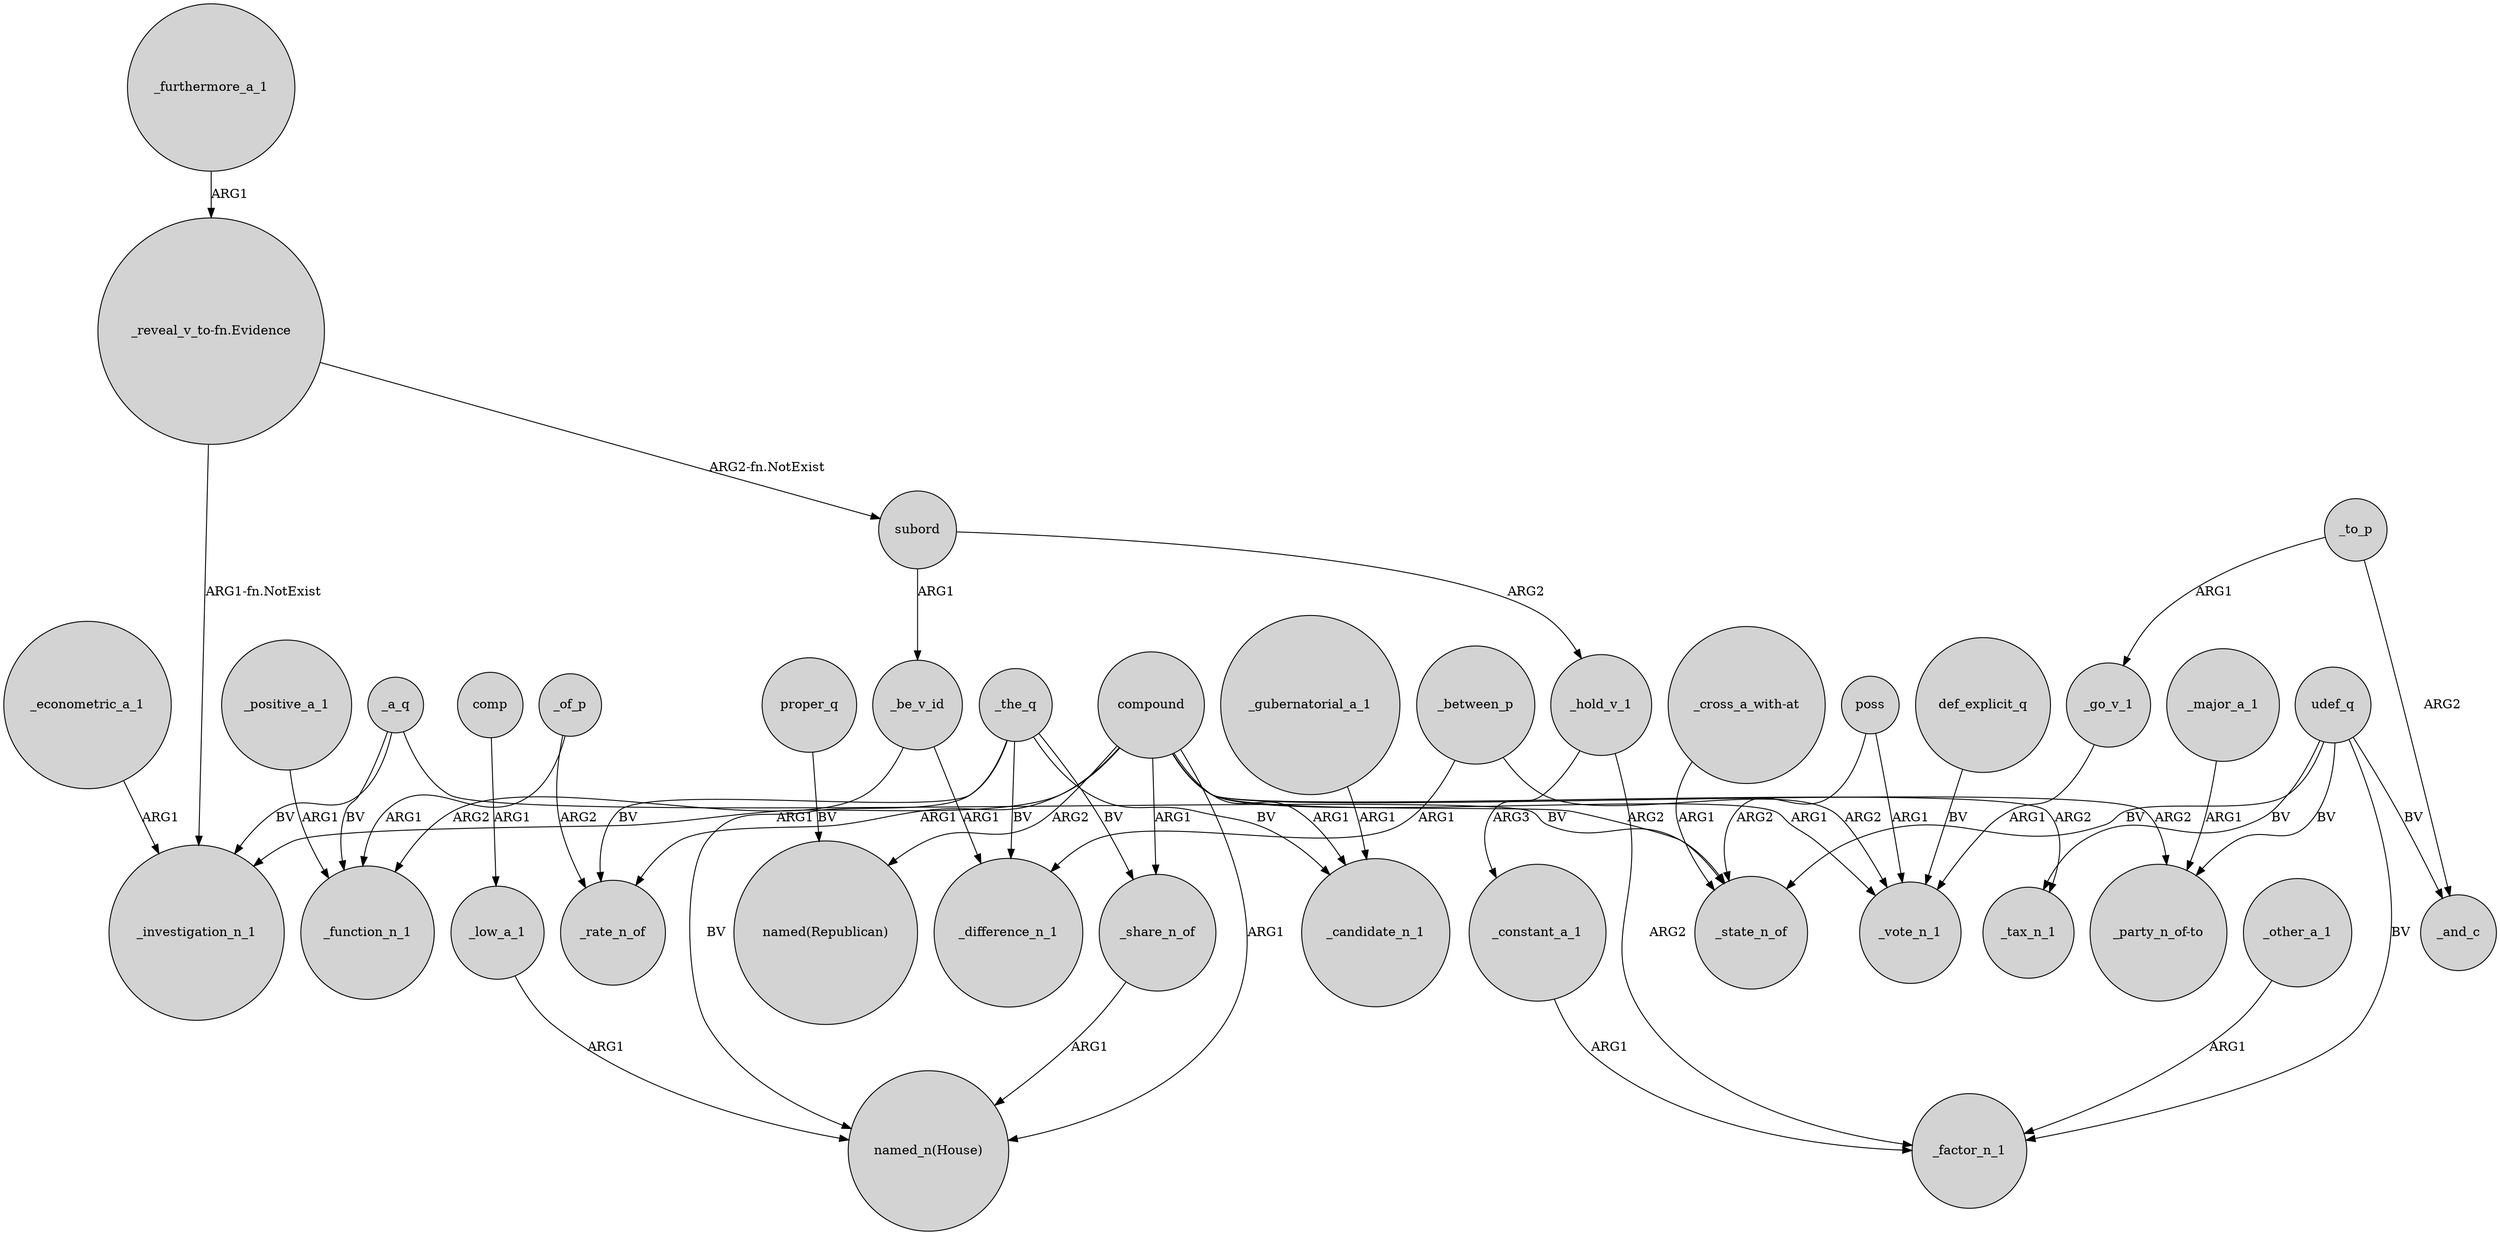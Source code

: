 digraph {
	node [shape=circle style=filled]
	compound -> "named(Republican)" [label=ARG2]
	subord -> _be_v_id [label=ARG1]
	_hold_v_1 -> _factor_n_1 [label=ARG2]
	_a_q -> _state_n_of [label=BV]
	compound -> _investigation_n_1 [label=ARG1]
	_positive_a_1 -> _function_n_1 [label=ARG1]
	subord -> _hold_v_1 [label=ARG2]
	udef_q -> _state_n_of [label=BV]
	poss -> _vote_n_1 [label=ARG1]
	poss -> _state_n_of [label=ARG2]
	udef_q -> "_party_n_of-to" [label=BV]
	compound -> _rate_n_of [label=ARG1]
	compound -> _state_n_of [label=ARG2]
	_the_q -> _share_n_of [label=BV]
	_low_a_1 -> "named_n(House)" [label=ARG1]
	compound -> "named_n(House)" [label=ARG1]
	_to_p -> _and_c [label=ARG2]
	_the_q -> "named_n(House)" [label=BV]
	_the_q -> _rate_n_of [label=BV]
	_major_a_1 -> "_party_n_of-to" [label=ARG1]
	_hold_v_1 -> _constant_a_1 [label=ARG3]
	proper_q -> "named(Republican)" [label=BV]
	_be_v_id -> _difference_n_1 [label=ARG1]
	_share_n_of -> "named_n(House)" [label=ARG1]
	udef_q -> _tax_n_1 [label=BV]
	_of_p -> _function_n_1 [label=ARG1]
	_of_p -> _rate_n_of [label=ARG2]
	_the_q -> _candidate_n_1 [label=BV]
	_constant_a_1 -> _factor_n_1 [label=ARG1]
	_the_q -> _difference_n_1 [label=BV]
	_between_p -> _vote_n_1 [label=ARG2]
	compound -> _candidate_n_1 [label=ARG1]
	_a_q -> _investigation_n_1 [label=BV]
	_econometric_a_1 -> _investigation_n_1 [label=ARG1]
	_other_a_1 -> _factor_n_1 [label=ARG1]
	_to_p -> _go_v_1 [label=ARG1]
	compound -> _share_n_of [label=ARG1]
	"_cross_a_with-at" -> _state_n_of [label=ARG1]
	def_explicit_q -> _vote_n_1 [label=BV]
	"_reveal_v_to-fn.Evidence" -> subord [label="ARG2-fn.NotExist"]
	_gubernatorial_a_1 -> _candidate_n_1 [label=ARG1]
	_go_v_1 -> _vote_n_1 [label=ARG1]
	_between_p -> _difference_n_1 [label=ARG1]
	"_reveal_v_to-fn.Evidence" -> _investigation_n_1 [label="ARG1-fn.NotExist"]
	compound -> _tax_n_1 [label=ARG2]
	udef_q -> _factor_n_1 [label=BV]
	compound -> "_party_n_of-to" [label=ARG2]
	_furthermore_a_1 -> "_reveal_v_to-fn.Evidence" [label=ARG1]
	compound -> _vote_n_1 [label=ARG1]
	udef_q -> _and_c [label=BV]
	_a_q -> _function_n_1 [label=BV]
	_be_v_id -> _function_n_1 [label=ARG2]
	comp -> _low_a_1 [label=ARG1]
}

